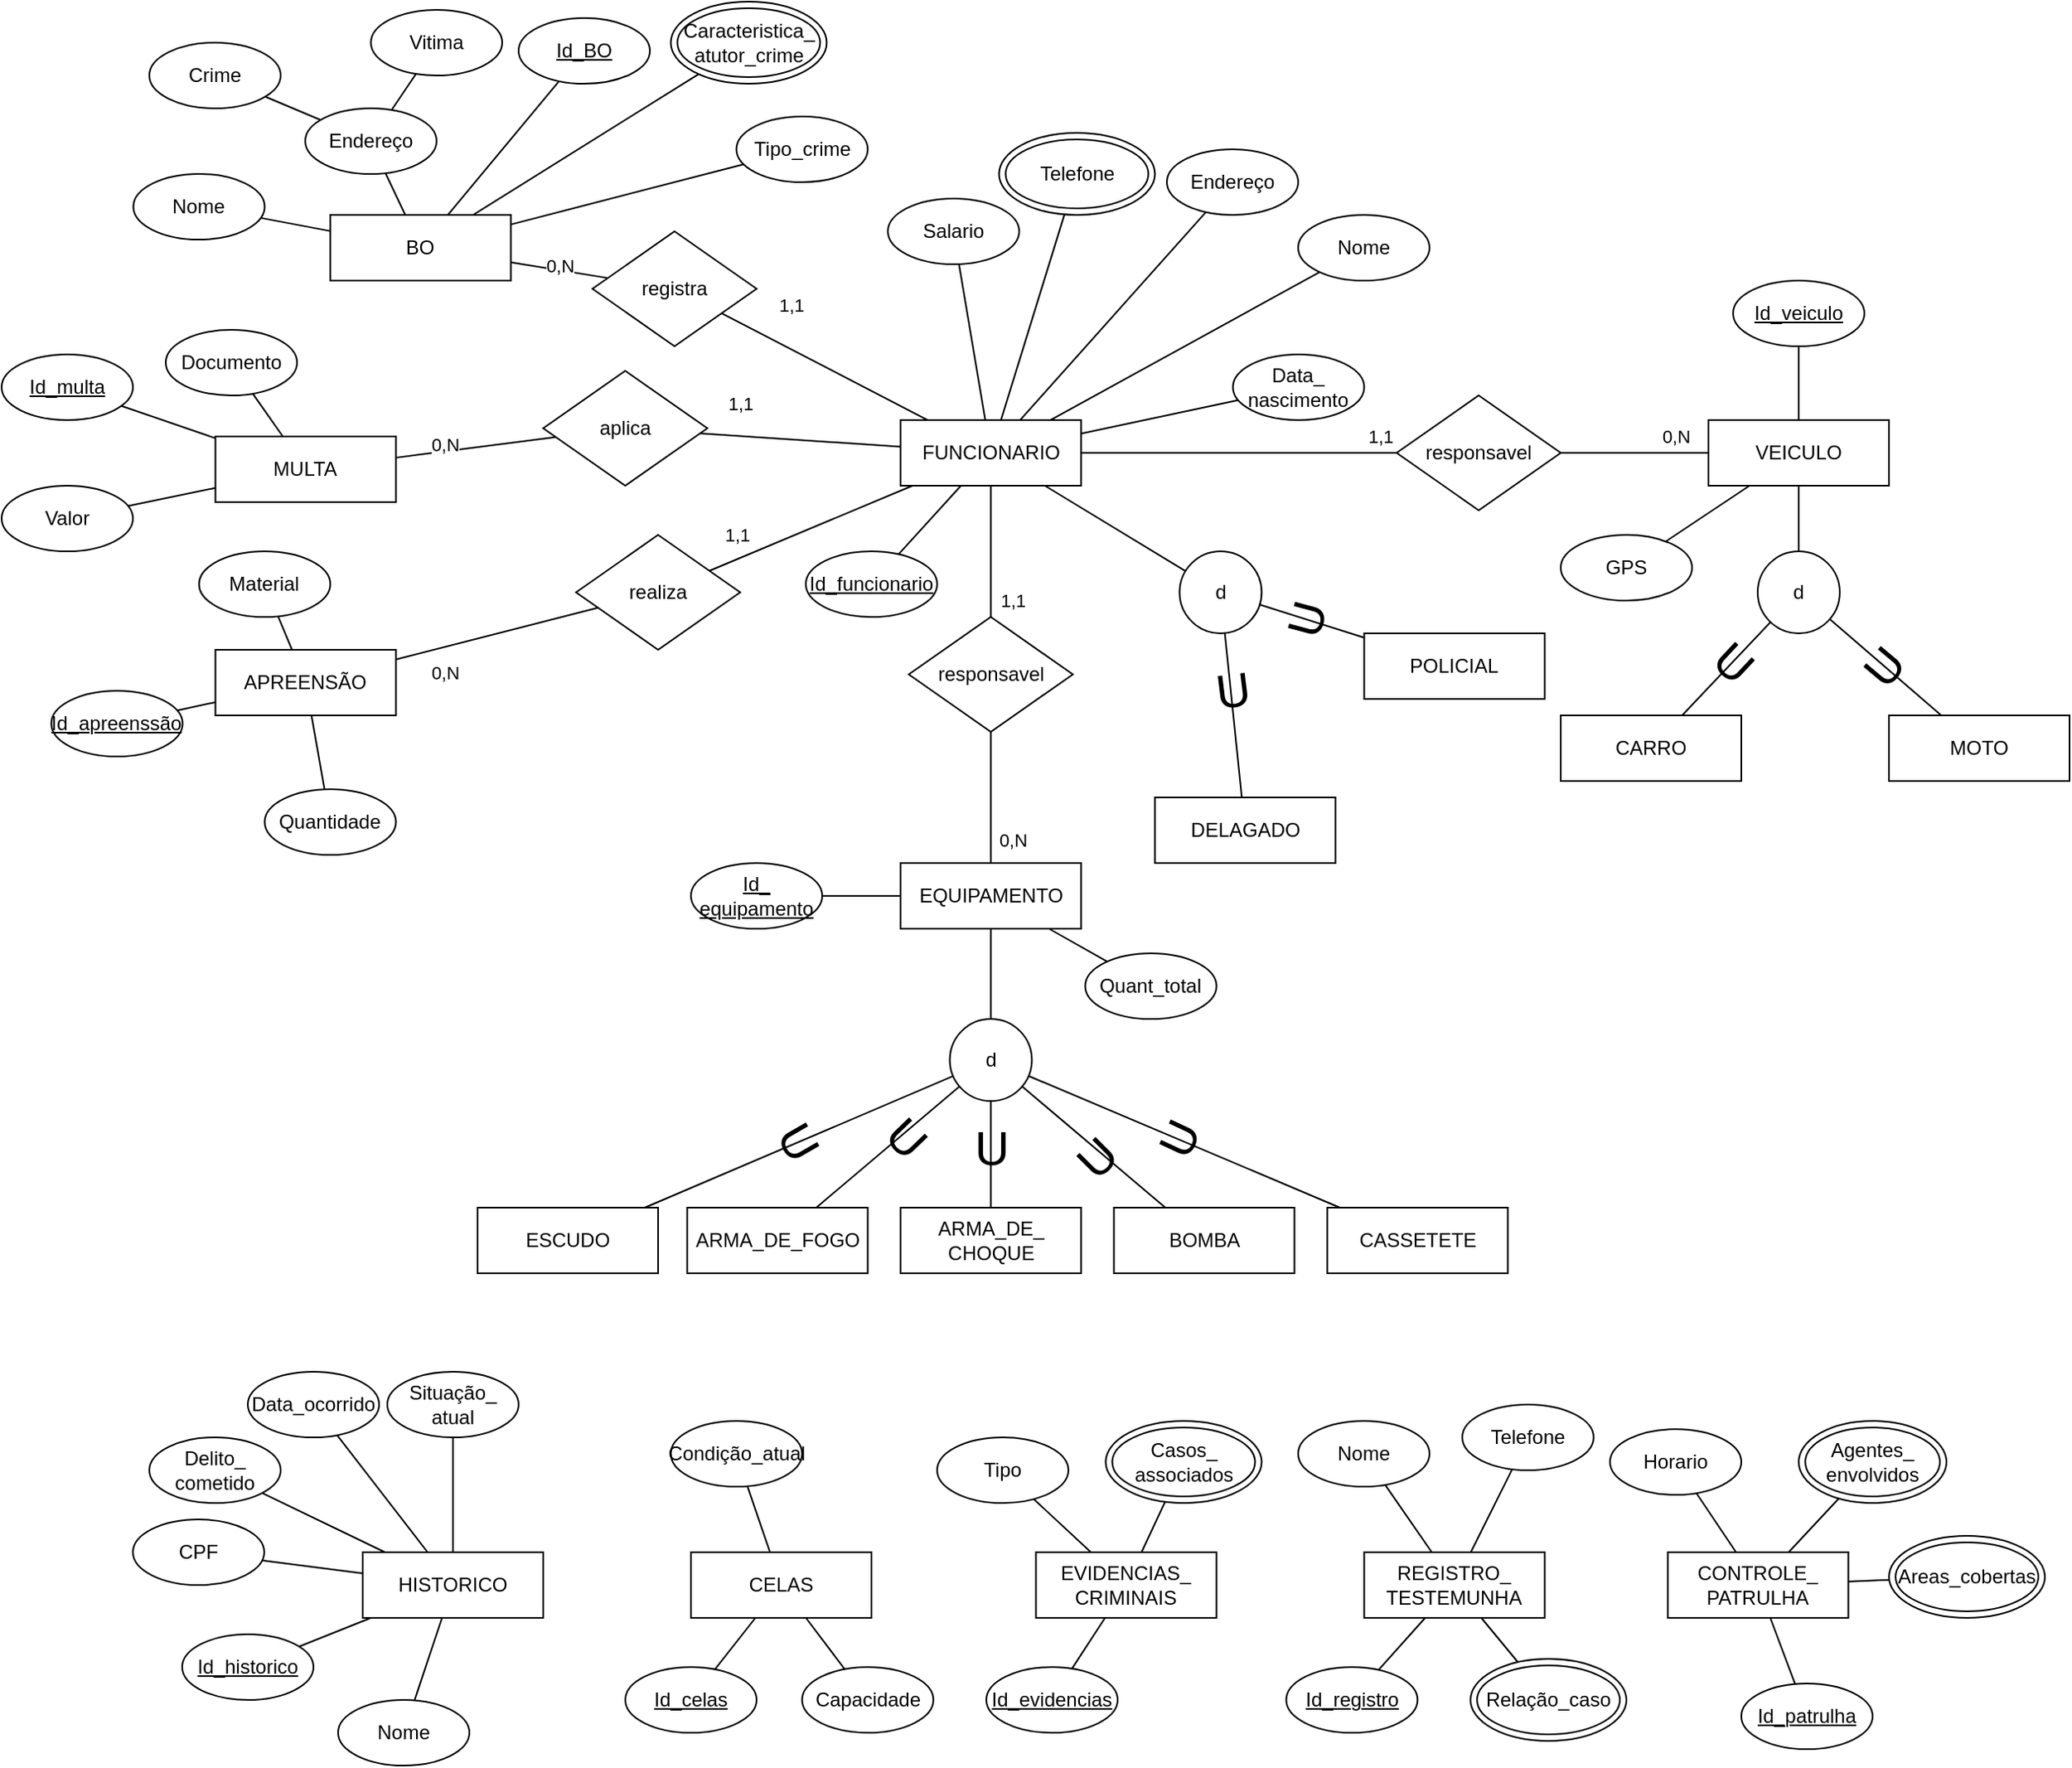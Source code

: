 <mxfile>
    <diagram id="GVfcc4X-1fCjgc7uryO1" name="Page-1">
        <mxGraphModel dx="1158" dy="706" grid="1" gridSize="10" guides="1" tooltips="1" connect="1" arrows="1" fold="1" page="1" pageScale="1" pageWidth="850" pageHeight="1100" math="0" shadow="0">
            <root>
                <mxCell id="0"/>
                <mxCell id="1" parent="0"/>
                <mxCell id="14" value="HISTORICO" style="rounded=0;whiteSpace=wrap;html=1;" vertex="1" parent="1">
                    <mxGeometry x="460" y="955" width="110" height="40" as="geometry"/>
                </mxCell>
                <mxCell id="22" value="CELAS" style="rounded=0;whiteSpace=wrap;html=1;" vertex="1" parent="1">
                    <mxGeometry x="660" y="955" width="110" height="40" as="geometry"/>
                </mxCell>
                <mxCell id="24" value="EVIDENCIAS_&lt;br&gt;CRIMINAIS" style="rounded=0;whiteSpace=wrap;html=1;" vertex="1" parent="1">
                    <mxGeometry x="870.23" y="955" width="110" height="40" as="geometry"/>
                </mxCell>
                <mxCell id="25" value="REGISTRO_&lt;br&gt;TESTEMUNHA" style="rounded=0;whiteSpace=wrap;html=1;" vertex="1" parent="1">
                    <mxGeometry x="1070.23" y="955" width="110" height="40" as="geometry"/>
                </mxCell>
                <mxCell id="26" value="CONTROLE_&lt;br&gt;PATRULHA" style="rounded=0;whiteSpace=wrap;html=1;" vertex="1" parent="1">
                    <mxGeometry x="1255.23" y="955" width="110" height="40" as="geometry"/>
                </mxCell>
                <mxCell id="10" value="FUNCIONARIO" style="rounded=0;whiteSpace=wrap;html=1;" vertex="1" parent="1">
                    <mxGeometry x="787.73" y="265" width="110" height="40" as="geometry"/>
                </mxCell>
                <mxCell id="11" value="VEICULO" style="rounded=0;whiteSpace=wrap;html=1;" vertex="1" parent="1">
                    <mxGeometry x="1280" y="265" width="110" height="40" as="geometry"/>
                </mxCell>
                <mxCell id="12" value="CARRO" style="rounded=0;whiteSpace=wrap;html=1;" vertex="1" parent="1">
                    <mxGeometry x="1190" y="445" width="110" height="40" as="geometry"/>
                </mxCell>
                <mxCell id="13" value="MOTO" style="rounded=0;whiteSpace=wrap;html=1;" vertex="1" parent="1">
                    <mxGeometry x="1390" y="445" width="110" height="40" as="geometry"/>
                </mxCell>
                <mxCell id="15" value="EQUIPAMENTO" style="rounded=0;whiteSpace=wrap;html=1;" vertex="1" parent="1">
                    <mxGeometry x="787.73" y="535" width="110" height="40" as="geometry"/>
                </mxCell>
                <mxCell id="16" value="ESCUDO" style="rounded=0;whiteSpace=wrap;html=1;" vertex="1" parent="1">
                    <mxGeometry x="530" y="745" width="110" height="40" as="geometry"/>
                </mxCell>
                <mxCell id="17" value="ARMA_DE_FOGO&lt;span style=&quot;color: rgba(0, 0, 0, 0); font-family: monospace; font-size: 0px; text-align: start;&quot;&gt;%3CmxGraphModel%3E%3Croot%3E%3CmxCell%20id%3D%220%22%2F%3E%3CmxCell%20id%3D%221%22%20parent%3D%220%22%2F%3E%3CmxCell%20id%3D%222%22%20value%3D%22ESCUDO%22%20style%3D%22rounded%3D0%3BwhiteSpace%3Dwrap%3Bhtml%3D1%3B%22%20vertex%3D%221%22%20parent%3D%221%22%3E%3CmxGeometry%20x%3D%22250%22%20y%3D%22420%22%20width%3D%22110%22%20height%3D%2240%22%20as%3D%22geometry%22%2F%3E%3C%2FmxCell%3E%3C%2Froot%3E%3C%2FmxGraphModel%3E&lt;/span&gt;" style="rounded=0;whiteSpace=wrap;html=1;" vertex="1" parent="1">
                    <mxGeometry x="657.73" y="745" width="110" height="40" as="geometry"/>
                </mxCell>
                <mxCell id="18" value="ARMA_DE_&lt;br&gt;CHOQUE" style="rounded=0;whiteSpace=wrap;html=1;" vertex="1" parent="1">
                    <mxGeometry x="787.73" y="745" width="110" height="40" as="geometry"/>
                </mxCell>
                <mxCell id="19" value="CASSETETE" style="rounded=0;whiteSpace=wrap;html=1;" vertex="1" parent="1">
                    <mxGeometry x="1047.73" y="745" width="110" height="40" as="geometry"/>
                </mxCell>
                <mxCell id="20" value="BOMBA" style="rounded=0;whiteSpace=wrap;html=1;" vertex="1" parent="1">
                    <mxGeometry x="917.73" y="745" width="110" height="40" as="geometry"/>
                </mxCell>
                <mxCell id="21" value="BO" style="rounded=0;whiteSpace=wrap;html=1;" vertex="1" parent="1">
                    <mxGeometry x="440.26" y="140" width="110" height="40" as="geometry"/>
                </mxCell>
                <mxCell id="27" value="APREENSÃO&lt;span style=&quot;color: rgba(0, 0, 0, 0); font-family: monospace; font-size: 0px; text-align: start;&quot;&gt;%3CmxGraphModel%3E%3Croot%3E%3CmxCell%20id%3D%220%22%2F%3E%3CmxCell%20id%3D%221%22%20parent%3D%220%22%2F%3E%3CmxCell%20id%3D%222%22%20value%3D%22CONTROLE_%26lt%3Bbr%26gt%3BPATRULHA%22%20style%3D%22rounded%3D0%3BwhiteSpace%3Dwrap%3Bhtml%3D1%3B%22%20vertex%3D%221%22%20parent%3D%221%22%3E%3CmxGeometry%20x%3D%22250%22%20y%3D%22960%22%20width%3D%22110%22%20height%3D%2240%22%20as%3D%22geometry%22%2F%3E%3C%2FmxCell%3E%3C%2Froot%3E%3C%2FmxGraphModel%3E&lt;/span&gt;" style="rounded=0;whiteSpace=wrap;html=1;" vertex="1" parent="1">
                    <mxGeometry x="370.26" y="405" width="110" height="40" as="geometry"/>
                </mxCell>
                <mxCell id="28" value="MULTA" style="rounded=0;whiteSpace=wrap;html=1;" vertex="1" parent="1">
                    <mxGeometry x="370.26" y="275" width="110" height="40" as="geometry"/>
                </mxCell>
                <mxCell id="29" value="d" style="ellipse;whiteSpace=wrap;html=1;aspect=fixed;" vertex="1" parent="1">
                    <mxGeometry x="817.73" y="630" width="50" height="50" as="geometry"/>
                </mxCell>
                <mxCell id="30" value="" style="endArrow=none;html=1;" edge="1" parent="1" source="15" target="29">
                    <mxGeometry width="50" height="50" relative="1" as="geometry">
                        <mxPoint x="787.73" y="664.5" as="sourcePoint"/>
                        <mxPoint x="697.73" y="664.5" as="targetPoint"/>
                    </mxGeometry>
                </mxCell>
                <mxCell id="37" value="" style="endArrow=none;html=1;" edge="1" parent="1" source="19" target="29">
                    <mxGeometry width="50" height="50" relative="1" as="geometry">
                        <mxPoint x="959.094" y="755" as="sourcePoint"/>
                        <mxPoint x="871.815" y="681.149" as="targetPoint"/>
                    </mxGeometry>
                </mxCell>
                <mxCell id="38" value="U" style="edgeLabel;html=1;align=center;verticalAlign=middle;resizable=0;points=[];fontSize=29;rotation=-65;labelBackgroundColor=none;" vertex="1" connectable="0" parent="37">
                    <mxGeometry x="0.101" y="3" relative="1" as="geometry">
                        <mxPoint x="8" as="offset"/>
                    </mxGeometry>
                </mxCell>
                <mxCell id="44" value="" style="endArrow=none;html=1;" edge="1" parent="1" source="20" target="29">
                    <mxGeometry width="50" height="50" relative="1" as="geometry">
                        <mxPoint x="1065.457" y="755" as="sourcePoint"/>
                        <mxPoint x="875.754" y="674.741" as="targetPoint"/>
                    </mxGeometry>
                </mxCell>
                <mxCell id="45" value="U" style="edgeLabel;html=1;align=center;verticalAlign=middle;resizable=0;points=[];fontSize=29;rotation=-45;labelBackgroundColor=none;" vertex="1" connectable="0" parent="44">
                    <mxGeometry x="0.101" y="3" relative="1" as="geometry">
                        <mxPoint x="8" y="8" as="offset"/>
                    </mxGeometry>
                </mxCell>
                <mxCell id="46" value="" style="endArrow=none;html=1;" edge="1" parent="1" source="18" target="29">
                    <mxGeometry width="50" height="50" relative="1" as="geometry">
                        <mxPoint x="1075.457" y="765" as="sourcePoint"/>
                        <mxPoint x="885.754" y="684.741" as="targetPoint"/>
                    </mxGeometry>
                </mxCell>
                <mxCell id="47" value="U" style="edgeLabel;html=1;align=center;verticalAlign=middle;resizable=0;points=[];fontSize=29;rotation=0;labelBackgroundColor=none;" vertex="1" connectable="0" parent="46">
                    <mxGeometry x="0.101" y="3" relative="1" as="geometry">
                        <mxPoint x="3" as="offset"/>
                    </mxGeometry>
                </mxCell>
                <mxCell id="48" value="" style="endArrow=none;html=1;" edge="1" parent="1" source="17" target="29">
                    <mxGeometry width="50" height="50" relative="1" as="geometry">
                        <mxPoint x="1085.457" y="775" as="sourcePoint"/>
                        <mxPoint x="895.754" y="694.741" as="targetPoint"/>
                    </mxGeometry>
                </mxCell>
                <mxCell id="49" value="U" style="edgeLabel;html=1;align=center;verticalAlign=middle;resizable=0;points=[];fontSize=29;rotation=46;labelBackgroundColor=none;" vertex="1" connectable="0" parent="48">
                    <mxGeometry x="0.101" y="3" relative="1" as="geometry">
                        <mxPoint x="8" as="offset"/>
                    </mxGeometry>
                </mxCell>
                <mxCell id="50" value="" style="endArrow=none;html=1;" edge="1" parent="1" source="29" target="16">
                    <mxGeometry width="50" height="50" relative="1" as="geometry">
                        <mxPoint x="1095.457" y="785" as="sourcePoint"/>
                        <mxPoint x="630.003" y="745" as="targetPoint"/>
                    </mxGeometry>
                </mxCell>
                <mxCell id="51" value="U" style="edgeLabel;html=1;align=center;verticalAlign=middle;resizable=0;points=[];fontSize=29;rotation=60;labelBackgroundColor=none;" vertex="1" connectable="0" parent="50">
                    <mxGeometry x="0.101" y="3" relative="1" as="geometry">
                        <mxPoint x="8" y="-7" as="offset"/>
                    </mxGeometry>
                </mxCell>
                <mxCell id="52" value="d" style="ellipse;whiteSpace=wrap;html=1;aspect=fixed;" vertex="1" parent="1">
                    <mxGeometry x="1310" y="345" width="50" height="50" as="geometry"/>
                </mxCell>
                <mxCell id="53" value="" style="endArrow=none;html=1;" edge="1" parent="1" source="13" target="52">
                    <mxGeometry width="50" height="50" relative="1" as="geometry">
                        <mxPoint x="1327.727" y="5" as="sourcePoint"/>
                        <mxPoint x="1138.024" y="-75.259" as="targetPoint"/>
                    </mxGeometry>
                </mxCell>
                <mxCell id="54" value="U" style="edgeLabel;html=1;align=center;verticalAlign=middle;resizable=0;points=[];fontSize=29;rotation=-50;labelBackgroundColor=none;" vertex="1" connectable="0" parent="53">
                    <mxGeometry x="0.101" y="3" relative="1" as="geometry">
                        <mxPoint x="4" y="1" as="offset"/>
                    </mxGeometry>
                </mxCell>
                <mxCell id="55" value="" style="endArrow=none;html=1;" edge="1" parent="1" source="12" target="52">
                    <mxGeometry width="50" height="50" relative="1" as="geometry">
                        <mxPoint x="1439.737" y="455" as="sourcePoint"/>
                        <mxPoint x="1364.601" y="395.518" as="targetPoint"/>
                    </mxGeometry>
                </mxCell>
                <mxCell id="56" value="U" style="edgeLabel;html=1;align=center;verticalAlign=middle;resizable=0;points=[];fontSize=29;rotation=43;labelBackgroundColor=none;" vertex="1" connectable="0" parent="55">
                    <mxGeometry x="0.101" y="3" relative="1" as="geometry">
                        <mxPoint x="4" y="1" as="offset"/>
                    </mxGeometry>
                </mxCell>
                <mxCell id="57" value="" style="endArrow=none;html=1;" edge="1" parent="1" source="11" target="52">
                    <mxGeometry width="50" height="50" relative="1" as="geometry">
                        <mxPoint x="1115" y="-145" as="sourcePoint"/>
                        <mxPoint x="1115" y="-90" as="targetPoint"/>
                    </mxGeometry>
                </mxCell>
                <mxCell id="58" value="responsavel" style="rhombus;whiteSpace=wrap;html=1;" vertex="1" parent="1">
                    <mxGeometry x="792.73" y="385" width="100" height="70" as="geometry"/>
                </mxCell>
                <mxCell id="59" value="" style="endArrow=none;html=1;" edge="1" parent="1" source="15" target="58">
                    <mxGeometry width="50" height="50" relative="1" as="geometry">
                        <mxPoint x="852.73" y="585" as="sourcePoint"/>
                        <mxPoint x="852.73" y="640" as="targetPoint"/>
                    </mxGeometry>
                </mxCell>
                <mxCell id="102" value="0,N" style="edgeLabel;html=1;align=center;verticalAlign=middle;resizable=0;points=[];fontSize=11;" vertex="1" connectable="0" parent="59">
                    <mxGeometry x="-0.648" y="1" relative="1" as="geometry">
                        <mxPoint x="14" as="offset"/>
                    </mxGeometry>
                </mxCell>
                <mxCell id="60" value="" style="endArrow=none;html=1;" edge="1" parent="1" source="10" target="58">
                    <mxGeometry width="50" height="50" relative="1" as="geometry">
                        <mxPoint x="862.73" y="595" as="sourcePoint"/>
                        <mxPoint x="862.73" y="650" as="targetPoint"/>
                    </mxGeometry>
                </mxCell>
                <mxCell id="101" value="1,1" style="edgeLabel;html=1;align=center;verticalAlign=middle;resizable=0;points=[];fontSize=11;" vertex="1" connectable="0" parent="60">
                    <mxGeometry x="-0.679" y="-2" relative="1" as="geometry">
                        <mxPoint x="15" y="57" as="offset"/>
                    </mxGeometry>
                </mxCell>
                <mxCell id="61" value="responsavel" style="rhombus;whiteSpace=wrap;html=1;" vertex="1" parent="1">
                    <mxGeometry x="1090" y="250" width="100" height="70" as="geometry"/>
                </mxCell>
                <mxCell id="62" value="" style="endArrow=none;html=1;" edge="1" parent="1" source="61" target="10">
                    <mxGeometry width="50" height="50" relative="1" as="geometry">
                        <mxPoint x="852.73" y="315" as="sourcePoint"/>
                        <mxPoint x="852.73" y="395" as="targetPoint"/>
                    </mxGeometry>
                </mxCell>
                <mxCell id="100" value="1,1" style="edgeLabel;html=1;align=center;verticalAlign=middle;resizable=0;points=[];fontSize=11;" vertex="1" connectable="0" parent="62">
                    <mxGeometry x="0.527" y="-1" relative="1" as="geometry">
                        <mxPoint x="137" y="-9" as="offset"/>
                    </mxGeometry>
                </mxCell>
                <mxCell id="63" value="" style="endArrow=none;html=1;" edge="1" parent="1" source="11" target="61">
                    <mxGeometry width="50" height="50" relative="1" as="geometry">
                        <mxPoint x="955" y="325" as="sourcePoint"/>
                        <mxPoint x="955" y="405" as="targetPoint"/>
                    </mxGeometry>
                </mxCell>
                <mxCell id="99" value="0,N" style="edgeLabel;html=1;align=center;verticalAlign=middle;resizable=0;points=[];fontSize=11;" vertex="1" connectable="0" parent="63">
                    <mxGeometry x="-0.551" y="2" relative="1" as="geometry">
                        <mxPoint y="-12" as="offset"/>
                    </mxGeometry>
                </mxCell>
                <mxCell id="65" value="d" style="ellipse;whiteSpace=wrap;html=1;aspect=fixed;" vertex="1" parent="1">
                    <mxGeometry x="957.73" y="345" width="50" height="50" as="geometry"/>
                </mxCell>
                <mxCell id="66" value="DELAGADO" style="rounded=0;whiteSpace=wrap;html=1;" vertex="1" parent="1">
                    <mxGeometry x="942.73" y="495" width="110" height="40" as="geometry"/>
                </mxCell>
                <mxCell id="67" value="POLICIAL" style="rounded=0;whiteSpace=wrap;html=1;" vertex="1" parent="1">
                    <mxGeometry x="1070.23" y="395" width="110" height="40" as="geometry"/>
                </mxCell>
                <mxCell id="68" value="" style="endArrow=none;html=1;" edge="1" parent="1" source="66" target="65">
                    <mxGeometry width="50" height="50" relative="1" as="geometry">
                        <mxPoint x="1301.689" y="475" as="sourcePoint"/>
                        <mxPoint x="1355.56" y="418.171" as="targetPoint"/>
                    </mxGeometry>
                </mxCell>
                <mxCell id="69" value="U" style="edgeLabel;html=1;align=center;verticalAlign=middle;resizable=0;points=[];fontSize=29;rotation=-7;labelBackgroundColor=none;" vertex="1" connectable="0" parent="68">
                    <mxGeometry x="0.101" y="3" relative="1" as="geometry">
                        <mxPoint x="3" y="-10" as="offset"/>
                    </mxGeometry>
                </mxCell>
                <mxCell id="70" value="" style="endArrow=none;html=1;" edge="1" parent="1" source="65" target="67">
                    <mxGeometry width="50" height="50" relative="1" as="geometry">
                        <mxPoint x="1311.689" y="485" as="sourcePoint"/>
                        <mxPoint x="1365.56" y="428.171" as="targetPoint"/>
                    </mxGeometry>
                </mxCell>
                <mxCell id="71" value="U" style="edgeLabel;html=1;align=center;verticalAlign=middle;resizable=0;points=[];fontSize=29;rotation=-75;labelBackgroundColor=none;" vertex="1" connectable="0" parent="70">
                    <mxGeometry x="0.101" y="3" relative="1" as="geometry">
                        <mxPoint x="-8" y="1" as="offset"/>
                    </mxGeometry>
                </mxCell>
                <mxCell id="73" value="" style="endArrow=none;html=1;" edge="1" parent="1" source="65" target="10">
                    <mxGeometry width="50" height="50" relative="1" as="geometry">
                        <mxPoint x="852.73" y="315" as="sourcePoint"/>
                        <mxPoint x="847.73" y="275" as="targetPoint"/>
                    </mxGeometry>
                </mxCell>
                <mxCell id="74" value="registra" style="rhombus;whiteSpace=wrap;html=1;" vertex="1" parent="1">
                    <mxGeometry x="600" y="150" width="100" height="70" as="geometry"/>
                </mxCell>
                <mxCell id="75" value="" style="endArrow=none;html=1;" edge="1" parent="1" source="10" target="74">
                    <mxGeometry width="50" height="50" relative="1" as="geometry">
                        <mxPoint x="852.73" y="235" as="sourcePoint"/>
                        <mxPoint x="852.73" y="275" as="targetPoint"/>
                    </mxGeometry>
                </mxCell>
                <mxCell id="92" value="1,1" style="edgeLabel;html=1;align=center;verticalAlign=middle;resizable=0;points=[];fontSize=11;" vertex="1" connectable="0" parent="75">
                    <mxGeometry x="-0.55" y="1" relative="1" as="geometry">
                        <mxPoint x="-55" y="-56" as="offset"/>
                    </mxGeometry>
                </mxCell>
                <mxCell id="76" value="" style="endArrow=none;html=1;" edge="1" parent="1" source="21" target="74">
                    <mxGeometry width="50" height="50" relative="1" as="geometry">
                        <mxPoint x="560.0" y="-65" as="sourcePoint"/>
                        <mxPoint x="560.0" y="-135" as="targetPoint"/>
                    </mxGeometry>
                </mxCell>
                <mxCell id="91" value="&lt;font style=&quot;font-size: 11px;&quot;&gt;0,N&lt;/font&gt;" style="edgeLabel;html=1;align=center;verticalAlign=middle;resizable=0;points=[];fontSize=12;" vertex="1" connectable="0" parent="76">
                    <mxGeometry x="-0.622" relative="1" as="geometry">
                        <mxPoint x="18" as="offset"/>
                    </mxGeometry>
                </mxCell>
                <mxCell id="77" value="aplica" style="rhombus;whiteSpace=wrap;html=1;" vertex="1" parent="1">
                    <mxGeometry x="570" y="235" width="100" height="70" as="geometry"/>
                </mxCell>
                <mxCell id="78" value="realiza" style="rhombus;whiteSpace=wrap;html=1;" vertex="1" parent="1">
                    <mxGeometry x="590" y="335" width="100" height="70" as="geometry"/>
                </mxCell>
                <mxCell id="79" value="" style="endArrow=none;html=1;" edge="1" parent="1" source="10" target="77">
                    <mxGeometry width="50" height="50" relative="1" as="geometry">
                        <mxPoint x="835.313" y="275" as="sourcePoint"/>
                        <mxPoint x="788.936" y="221.745" as="targetPoint"/>
                    </mxGeometry>
                </mxCell>
                <mxCell id="94" value="1,1" style="edgeLabel;html=1;align=center;verticalAlign=middle;resizable=0;points=[];fontSize=11;" vertex="1" connectable="0" parent="79">
                    <mxGeometry x="-0.748" y="3" relative="1" as="geometry">
                        <mxPoint x="-82" y="-28" as="offset"/>
                    </mxGeometry>
                </mxCell>
                <mxCell id="80" value="" style="endArrow=none;html=1;" edge="1" parent="1" source="10" target="78">
                    <mxGeometry width="50" height="50" relative="1" as="geometry">
                        <mxPoint x="797.73" y="278.457" as="sourcePoint"/>
                        <mxPoint x="654.973" y="235.519" as="targetPoint"/>
                    </mxGeometry>
                </mxCell>
                <mxCell id="98" value="1,1" style="edgeLabel;html=1;align=center;verticalAlign=middle;resizable=0;points=[];fontSize=11;" vertex="1" connectable="0" parent="80">
                    <mxGeometry x="-0.732" y="-2" relative="1" as="geometry">
                        <mxPoint x="-90" y="25" as="offset"/>
                    </mxGeometry>
                </mxCell>
                <mxCell id="81" value="" style="endArrow=none;html=1;" edge="1" parent="1" source="77" target="28">
                    <mxGeometry width="50" height="50" relative="1" as="geometry">
                        <mxPoint x="757.73" y="284.064" as="sourcePoint"/>
                        <mxPoint x="610.472" y="308.331" as="targetPoint"/>
                    </mxGeometry>
                </mxCell>
                <mxCell id="93" value="0,N" style="edgeLabel;html=1;align=center;verticalAlign=middle;resizable=0;points=[];fontSize=11;" vertex="1" connectable="0" parent="81">
                    <mxGeometry x="0.647" y="-1" relative="1" as="geometry">
                        <mxPoint x="12" y="-5" as="offset"/>
                    </mxGeometry>
                </mxCell>
                <mxCell id="82" value="" style="endArrow=none;html=1;" edge="1" parent="1" source="78" target="27">
                    <mxGeometry width="50" height="50" relative="1" as="geometry">
                        <mxPoint x="797.73" y="304.064" as="sourcePoint"/>
                        <mxPoint x="650.472" y="328.331" as="targetPoint"/>
                    </mxGeometry>
                </mxCell>
                <mxCell id="96" value="0,N" style="edgeLabel;html=1;align=center;verticalAlign=middle;resizable=0;points=[];fontSize=11;" vertex="1" connectable="0" parent="82">
                    <mxGeometry x="0.672" y="1" relative="1" as="geometry">
                        <mxPoint x="9" y="12" as="offset"/>
                    </mxGeometry>
                </mxCell>
                <mxCell id="83" value="Quantidade" style="ellipse;whiteSpace=wrap;html=1;rotation=0;" vertex="1" parent="1">
                    <mxGeometry x="400.26" y="490" width="80" height="40" as="geometry"/>
                </mxCell>
                <mxCell id="84" value="Material" style="ellipse;whiteSpace=wrap;html=1;rotation=0;" vertex="1" parent="1">
                    <mxGeometry x="360.26" y="345" width="80" height="40" as="geometry"/>
                </mxCell>
                <mxCell id="87" value="" style="endArrow=none;html=1;" edge="1" parent="1" source="27" target="83">
                    <mxGeometry width="50" height="50" relative="1" as="geometry">
                        <mxPoint x="611.093" y="420.417" as="sourcePoint"/>
                        <mxPoint x="578.544" y="404.142" as="targetPoint"/>
                    </mxGeometry>
                </mxCell>
                <mxCell id="89" value="" style="endArrow=none;html=1;" edge="1" parent="1" source="27" target="84">
                    <mxGeometry width="50" height="50" relative="1" as="geometry">
                        <mxPoint x="611.093" y="420.417" as="sourcePoint"/>
                        <mxPoint x="578.544" y="404.142" as="targetPoint"/>
                    </mxGeometry>
                </mxCell>
                <mxCell id="103" value="&lt;u&gt;Id_funcionario&lt;/u&gt;" style="ellipse;whiteSpace=wrap;html=1;rotation=0;" vertex="1" parent="1">
                    <mxGeometry x="730" y="345" width="80" height="40" as="geometry"/>
                </mxCell>
                <mxCell id="104" value="Nome" style="ellipse;whiteSpace=wrap;html=1;rotation=0;" vertex="1" parent="1">
                    <mxGeometry x="1030" y="140" width="80" height="40" as="geometry"/>
                </mxCell>
                <mxCell id="105" value="Endereço" style="ellipse;whiteSpace=wrap;html=1;rotation=0;" vertex="1" parent="1">
                    <mxGeometry x="950" y="100" width="80" height="40" as="geometry"/>
                </mxCell>
                <mxCell id="107" value="Telefone" style="ellipse;shape=doubleEllipse;whiteSpace=wrap;html=1;" vertex="1" parent="1">
                    <mxGeometry x="847.73" y="90" width="95" height="50" as="geometry"/>
                </mxCell>
                <mxCell id="108" value="Data_&lt;br&gt;nascimento" style="ellipse;whiteSpace=wrap;html=1;rotation=0;" vertex="1" parent="1">
                    <mxGeometry x="990.23" y="225" width="80" height="40" as="geometry"/>
                </mxCell>
                <mxCell id="109" value="Salario" style="ellipse;whiteSpace=wrap;html=1;rotation=0;" vertex="1" parent="1">
                    <mxGeometry x="780" y="130" width="80" height="40" as="geometry"/>
                </mxCell>
                <mxCell id="112" value="" style="endArrow=none;html=1;" edge="1" parent="1" source="10" target="109">
                    <mxGeometry width="50" height="50" relative="1" as="geometry">
                        <mxPoint x="880" y="214.49" as="sourcePoint"/>
                        <mxPoint x="790" y="214.49" as="targetPoint"/>
                    </mxGeometry>
                </mxCell>
                <mxCell id="113" value="" style="endArrow=none;html=1;" edge="1" parent="1" source="10" target="107">
                    <mxGeometry width="50" height="50" relative="1" as="geometry">
                        <mxPoint x="843.765" y="275" as="sourcePoint"/>
                        <mxPoint x="798.723" y="174.519" as="targetPoint"/>
                    </mxGeometry>
                </mxCell>
                <mxCell id="114" value="" style="endArrow=none;html=1;" edge="1" parent="1" source="10" target="103">
                    <mxGeometry width="50" height="50" relative="1" as="geometry">
                        <mxPoint x="853.765" y="285" as="sourcePoint"/>
                        <mxPoint x="808.723" y="184.519" as="targetPoint"/>
                    </mxGeometry>
                </mxCell>
                <mxCell id="115" value="" style="endArrow=none;html=1;" edge="1" parent="1" source="10" target="104">
                    <mxGeometry width="50" height="50" relative="1" as="geometry">
                        <mxPoint x="863.765" y="295" as="sourcePoint"/>
                        <mxPoint x="818.723" y="194.519" as="targetPoint"/>
                    </mxGeometry>
                </mxCell>
                <mxCell id="117" value="" style="endArrow=none;html=1;" edge="1" parent="1" source="105" target="10">
                    <mxGeometry width="50" height="50" relative="1" as="geometry">
                        <mxPoint x="883.765" y="315" as="sourcePoint"/>
                        <mxPoint x="838.723" y="214.519" as="targetPoint"/>
                    </mxGeometry>
                </mxCell>
                <mxCell id="118" value="" style="endArrow=none;html=1;" edge="1" parent="1" source="10" target="108">
                    <mxGeometry width="50" height="50" relative="1" as="geometry">
                        <mxPoint x="857.561" y="275" as="sourcePoint"/>
                        <mxPoint x="886.594" y="154.806" as="targetPoint"/>
                    </mxGeometry>
                </mxCell>
                <mxCell id="119" value="&lt;u&gt;Id_veiculo&lt;/u&gt;" style="ellipse;whiteSpace=wrap;html=1;rotation=0;" vertex="1" parent="1">
                    <mxGeometry x="1295" y="180" width="80" height="40" as="geometry"/>
                </mxCell>
                <mxCell id="120" value="GPS" style="ellipse;whiteSpace=wrap;html=1;rotation=0;" vertex="1" parent="1">
                    <mxGeometry x="1190" y="335" width="80" height="40" as="geometry"/>
                </mxCell>
                <mxCell id="121" value="" style="endArrow=none;html=1;" edge="1" parent="1" source="11" target="120">
                    <mxGeometry width="50" height="50" relative="1" as="geometry">
                        <mxPoint x="1345" y="315" as="sourcePoint"/>
                        <mxPoint x="1345" y="355" as="targetPoint"/>
                    </mxGeometry>
                </mxCell>
                <mxCell id="122" value="" style="endArrow=none;html=1;" edge="1" parent="1" source="119" target="11">
                    <mxGeometry width="50" height="50" relative="1" as="geometry">
                        <mxPoint x="1355" y="325" as="sourcePoint"/>
                        <mxPoint x="1355" y="365" as="targetPoint"/>
                    </mxGeometry>
                </mxCell>
                <mxCell id="123" value="&lt;u&gt;Id_historico&lt;/u&gt;" style="ellipse;whiteSpace=wrap;html=1;rotation=0;" vertex="1" parent="1">
                    <mxGeometry x="350" y="1005" width="80" height="40" as="geometry"/>
                </mxCell>
                <mxCell id="124" value="Nome" style="ellipse;whiteSpace=wrap;html=1;rotation=0;" vertex="1" parent="1">
                    <mxGeometry x="445" y="1045" width="80" height="40" as="geometry"/>
                </mxCell>
                <mxCell id="125" value="CPF" style="ellipse;whiteSpace=wrap;html=1;rotation=0;" vertex="1" parent="1">
                    <mxGeometry x="320" y="935" width="80" height="40" as="geometry"/>
                </mxCell>
                <mxCell id="126" value="Delito_&lt;br&gt;cometido" style="ellipse;whiteSpace=wrap;html=1;rotation=0;" vertex="1" parent="1">
                    <mxGeometry x="330" y="885" width="80" height="40" as="geometry"/>
                </mxCell>
                <mxCell id="127" value="Data_ocorrido" style="ellipse;whiteSpace=wrap;html=1;rotation=0;" vertex="1" parent="1">
                    <mxGeometry x="390" y="845" width="80" height="40" as="geometry"/>
                </mxCell>
                <mxCell id="128" value="Situação_&lt;br&gt;atual" style="ellipse;whiteSpace=wrap;html=1;rotation=0;" vertex="1" parent="1">
                    <mxGeometry x="475" y="845" width="80" height="40" as="geometry"/>
                </mxCell>
                <mxCell id="129" value="" style="endArrow=none;html=1;" edge="1" parent="1" source="14" target="123">
                    <mxGeometry width="50" height="50" relative="1" as="geometry">
                        <mxPoint x="460" y="1025" as="sourcePoint"/>
                        <mxPoint x="390" y="1025" as="targetPoint"/>
                    </mxGeometry>
                </mxCell>
                <mxCell id="130" value="" style="endArrow=none;html=1;" edge="1" parent="1" source="14" target="124">
                    <mxGeometry width="50" height="50" relative="1" as="geometry">
                        <mxPoint x="475.0" y="1005" as="sourcePoint"/>
                        <mxPoint x="431.235" y="1022.506" as="targetPoint"/>
                    </mxGeometry>
                </mxCell>
                <mxCell id="131" value="" style="endArrow=none;html=1;" edge="1" parent="1" source="14" target="125">
                    <mxGeometry width="50" height="50" relative="1" as="geometry">
                        <mxPoint x="485.0" y="1015" as="sourcePoint"/>
                        <mxPoint x="441.235" y="1032.506" as="targetPoint"/>
                    </mxGeometry>
                </mxCell>
                <mxCell id="132" value="" style="endArrow=none;html=1;" edge="1" parent="1" source="14" target="126">
                    <mxGeometry width="50" height="50" relative="1" as="geometry">
                        <mxPoint x="495.0" y="1025" as="sourcePoint"/>
                        <mxPoint x="451.235" y="1042.506" as="targetPoint"/>
                    </mxGeometry>
                </mxCell>
                <mxCell id="133" value="" style="endArrow=none;html=1;" edge="1" parent="1" source="14" target="127">
                    <mxGeometry width="50" height="50" relative="1" as="geometry">
                        <mxPoint x="505.0" y="1035" as="sourcePoint"/>
                        <mxPoint x="461.235" y="1052.506" as="targetPoint"/>
                    </mxGeometry>
                </mxCell>
                <mxCell id="134" value="" style="endArrow=none;html=1;" edge="1" parent="1" source="14" target="128">
                    <mxGeometry width="50" height="50" relative="1" as="geometry">
                        <mxPoint x="515.0" y="1045" as="sourcePoint"/>
                        <mxPoint x="471.235" y="1062.506" as="targetPoint"/>
                    </mxGeometry>
                </mxCell>
                <mxCell id="135" value="&lt;u&gt;Id_&lt;br&gt;equipamento&lt;/u&gt;" style="ellipse;whiteSpace=wrap;html=1;rotation=0;" vertex="1" parent="1">
                    <mxGeometry x="660" y="535" width="80" height="40" as="geometry"/>
                </mxCell>
                <mxCell id="140" value="" style="endArrow=none;html=1;" edge="1" parent="1" source="15" target="152">
                    <mxGeometry width="50" height="50" relative="1" as="geometry">
                        <mxPoint x="852.73" y="585" as="sourcePoint"/>
                        <mxPoint x="930.0" y="555" as="targetPoint"/>
                    </mxGeometry>
                </mxCell>
                <mxCell id="141" value="" style="endArrow=none;html=1;" edge="1" parent="1" source="15" target="135">
                    <mxGeometry width="50" height="50" relative="1" as="geometry">
                        <mxPoint x="862.73" y="595" as="sourcePoint"/>
                        <mxPoint x="862.73" y="650" as="targetPoint"/>
                    </mxGeometry>
                </mxCell>
                <mxCell id="152" value="Quant_total" style="ellipse;whiteSpace=wrap;html=1;rotation=0;" vertex="1" parent="1">
                    <mxGeometry x="900.23" y="590" width="80" height="40" as="geometry"/>
                </mxCell>
                <mxCell id="153" value="&lt;u&gt;Id_BO&lt;/u&gt;" style="ellipse;whiteSpace=wrap;html=1;rotation=0;" vertex="1" parent="1">
                    <mxGeometry x="555" y="20" width="80" height="40" as="geometry"/>
                </mxCell>
                <mxCell id="154" value="Nome" style="ellipse;whiteSpace=wrap;html=1;rotation=0;" vertex="1" parent="1">
                    <mxGeometry x="320.26" y="115" width="80" height="40" as="geometry"/>
                </mxCell>
                <mxCell id="156" value="Endereço" style="ellipse;whiteSpace=wrap;html=1;rotation=0;" vertex="1" parent="1">
                    <mxGeometry x="425" y="75" width="80" height="40" as="geometry"/>
                </mxCell>
                <mxCell id="157" value="Crime" style="ellipse;whiteSpace=wrap;html=1;rotation=0;" vertex="1" parent="1">
                    <mxGeometry x="330" y="35" width="80" height="40" as="geometry"/>
                </mxCell>
                <mxCell id="158" value="Vitima" style="ellipse;whiteSpace=wrap;html=1;rotation=0;" vertex="1" parent="1">
                    <mxGeometry x="465" y="15" width="80" height="40" as="geometry"/>
                </mxCell>
                <mxCell id="162" value="Caracteristica_&lt;br&gt;atutor_crime" style="ellipse;shape=doubleEllipse;whiteSpace=wrap;html=1;" vertex="1" parent="1">
                    <mxGeometry x="647.73" y="10" width="95" height="50" as="geometry"/>
                </mxCell>
                <mxCell id="163" value="Tipo_crime" style="ellipse;whiteSpace=wrap;html=1;rotation=0;" vertex="1" parent="1">
                    <mxGeometry x="687.73" y="80" width="80" height="40" as="geometry"/>
                </mxCell>
                <mxCell id="164" value="" style="endArrow=none;html=1;fontSize=11;fontColor=#000000;" edge="1" parent="1" source="154" target="21">
                    <mxGeometry width="50" height="50" relative="1" as="geometry">
                        <mxPoint x="270" y="135" as="sourcePoint"/>
                        <mxPoint x="320" y="85" as="targetPoint"/>
                    </mxGeometry>
                </mxCell>
                <mxCell id="165" value="" style="endArrow=none;html=1;fontSize=11;fontColor=#000000;" edge="1" parent="1" source="156" target="21">
                    <mxGeometry width="50" height="50" relative="1" as="geometry">
                        <mxPoint x="527.354" y="22.153" as="sourcePoint"/>
                        <mxPoint x="560.0" y="29" as="targetPoint"/>
                    </mxGeometry>
                </mxCell>
                <mxCell id="166" value="" style="endArrow=none;html=1;fontSize=11;fontColor=#000000;" edge="1" parent="1" source="157" target="156">
                    <mxGeometry width="50" height="50" relative="1" as="geometry">
                        <mxPoint x="537.354" y="32.153" as="sourcePoint"/>
                        <mxPoint x="570.0" y="39" as="targetPoint"/>
                    </mxGeometry>
                </mxCell>
                <mxCell id="167" value="" style="endArrow=none;html=1;fontSize=11;fontColor=#000000;" edge="1" parent="1" source="158" target="156">
                    <mxGeometry width="50" height="50" relative="1" as="geometry">
                        <mxPoint x="547.354" y="42.153" as="sourcePoint"/>
                        <mxPoint x="580.0" y="49" as="targetPoint"/>
                    </mxGeometry>
                </mxCell>
                <mxCell id="168" value="" style="endArrow=none;html=1;fontSize=11;fontColor=#000000;" edge="1" parent="1" source="21" target="162">
                    <mxGeometry width="50" height="50" relative="1" as="geometry">
                        <mxPoint x="557.354" y="52.153" as="sourcePoint"/>
                        <mxPoint x="590.0" y="59" as="targetPoint"/>
                    </mxGeometry>
                </mxCell>
                <mxCell id="169" value="" style="endArrow=none;html=1;fontSize=11;fontColor=#000000;" edge="1" parent="1" source="153" target="21">
                    <mxGeometry width="50" height="50" relative="1" as="geometry">
                        <mxPoint x="567.354" y="62.153" as="sourcePoint"/>
                        <mxPoint x="600.0" y="69" as="targetPoint"/>
                    </mxGeometry>
                </mxCell>
                <mxCell id="170" value="" style="endArrow=none;html=1;fontSize=11;fontColor=#000000;" edge="1" parent="1" source="163" target="21">
                    <mxGeometry width="50" height="50" relative="1" as="geometry">
                        <mxPoint x="577.354" y="72.153" as="sourcePoint"/>
                        <mxPoint x="610.0" y="79" as="targetPoint"/>
                    </mxGeometry>
                </mxCell>
                <mxCell id="171" value="&lt;u&gt;Id_celas&lt;/u&gt;" style="ellipse;whiteSpace=wrap;html=1;rotation=0;" vertex="1" parent="1">
                    <mxGeometry x="620" y="1025" width="80" height="40" as="geometry"/>
                </mxCell>
                <mxCell id="172" value="Capacidade" style="ellipse;whiteSpace=wrap;html=1;rotation=0;" vertex="1" parent="1">
                    <mxGeometry x="727.73" y="1025" width="80" height="40" as="geometry"/>
                </mxCell>
                <mxCell id="174" value="Condição_atual" style="ellipse;whiteSpace=wrap;html=1;rotation=0;" vertex="1" parent="1">
                    <mxGeometry x="647.73" y="875" width="80" height="40" as="geometry"/>
                </mxCell>
                <mxCell id="176" value="" style="endArrow=none;html=1;" edge="1" parent="1" source="22" target="171">
                    <mxGeometry width="50" height="50" relative="1" as="geometry">
                        <mxPoint x="518.318" y="1005" as="sourcePoint"/>
                        <mxPoint x="501.523" y="1055.268" as="targetPoint"/>
                    </mxGeometry>
                </mxCell>
                <mxCell id="177" value="" style="endArrow=none;html=1;" edge="1" parent="1" source="22" target="172">
                    <mxGeometry width="50" height="50" relative="1" as="geometry">
                        <mxPoint x="528.318" y="1015" as="sourcePoint"/>
                        <mxPoint x="511.523" y="1065.268" as="targetPoint"/>
                    </mxGeometry>
                </mxCell>
                <mxCell id="178" value="" style="endArrow=none;html=1;" edge="1" parent="1" source="22" target="174">
                    <mxGeometry width="50" height="50" relative="1" as="geometry">
                        <mxPoint x="538.318" y="1025" as="sourcePoint"/>
                        <mxPoint x="521.523" y="1075.268" as="targetPoint"/>
                    </mxGeometry>
                </mxCell>
                <mxCell id="179" value="&lt;u&gt;Id_evidencias&lt;/u&gt;" style="ellipse;whiteSpace=wrap;html=1;rotation=0;" vertex="1" parent="1">
                    <mxGeometry x="840" y="1025" width="80" height="40" as="geometry"/>
                </mxCell>
                <mxCell id="180" value="Tipo" style="ellipse;whiteSpace=wrap;html=1;rotation=0;" vertex="1" parent="1">
                    <mxGeometry x="810" y="885" width="80" height="40" as="geometry"/>
                </mxCell>
                <mxCell id="181" value="Casos_&lt;br&gt;associados" style="ellipse;shape=doubleEllipse;whiteSpace=wrap;html=1;" vertex="1" parent="1">
                    <mxGeometry x="912.73" y="875" width="95" height="50" as="geometry"/>
                </mxCell>
                <mxCell id="183" value="" style="endArrow=none;html=1;fontSize=11;fontColor=#000000;" edge="1" parent="1" source="24" target="181">
                    <mxGeometry width="50" height="50" relative="1" as="geometry">
                        <mxPoint x="960" y="1055" as="sourcePoint"/>
                        <mxPoint x="1010" y="1005" as="targetPoint"/>
                    </mxGeometry>
                </mxCell>
                <mxCell id="184" value="" style="endArrow=none;html=1;fontSize=11;fontColor=#000000;" edge="1" parent="1" source="24" target="180">
                    <mxGeometry width="50" height="50" relative="1" as="geometry">
                        <mxPoint x="947.841" y="965" as="sourcePoint"/>
                        <mxPoint x="967.558" y="933.731" as="targetPoint"/>
                    </mxGeometry>
                </mxCell>
                <mxCell id="185" value="" style="endArrow=none;html=1;fontSize=11;fontColor=#000000;" edge="1" parent="1" source="179" target="24">
                    <mxGeometry width="50" height="50" relative="1" as="geometry">
                        <mxPoint x="957.841" y="975" as="sourcePoint"/>
                        <mxPoint x="977.558" y="943.731" as="targetPoint"/>
                    </mxGeometry>
                </mxCell>
                <mxCell id="186" value="&lt;u&gt;Id_registro&lt;/u&gt;" style="ellipse;whiteSpace=wrap;html=1;rotation=0;" vertex="1" parent="1">
                    <mxGeometry x="1022.73" y="1025" width="80" height="40" as="geometry"/>
                </mxCell>
                <mxCell id="187" value="Nome" style="ellipse;whiteSpace=wrap;html=1;rotation=0;" vertex="1" parent="1">
                    <mxGeometry x="1030" y="875" width="80" height="40" as="geometry"/>
                </mxCell>
                <mxCell id="188" value="Telefone" style="ellipse;whiteSpace=wrap;html=1;rotation=0;" vertex="1" parent="1">
                    <mxGeometry x="1130" y="865" width="80" height="40" as="geometry"/>
                </mxCell>
                <mxCell id="190" value="Relação_caso" style="ellipse;shape=doubleEllipse;whiteSpace=wrap;html=1;" vertex="1" parent="1">
                    <mxGeometry x="1135" y="1020" width="95" height="50" as="geometry"/>
                </mxCell>
                <mxCell id="191" value="" style="endArrow=none;html=1;fontSize=11;fontColor=#000000;" edge="1" parent="1" source="25" target="188">
                    <mxGeometry width="50" height="50" relative="1" as="geometry">
                        <mxPoint x="1050.003" y="965.72" as="sourcePoint"/>
                        <mxPoint x="1064.34" y="934.998" as="targetPoint"/>
                    </mxGeometry>
                </mxCell>
                <mxCell id="192" value="" style="endArrow=none;html=1;fontSize=11;fontColor=#000000;" edge="1" parent="1" source="25" target="187">
                    <mxGeometry width="50" height="50" relative="1" as="geometry">
                        <mxPoint x="1060.003" y="975.72" as="sourcePoint"/>
                        <mxPoint x="1074.34" y="944.998" as="targetPoint"/>
                    </mxGeometry>
                </mxCell>
                <mxCell id="193" value="" style="endArrow=none;html=1;fontSize=11;fontColor=#000000;" edge="1" parent="1" source="186" target="25">
                    <mxGeometry width="50" height="50" relative="1" as="geometry">
                        <mxPoint x="1070.003" y="985.72" as="sourcePoint"/>
                        <mxPoint x="1084.34" y="954.998" as="targetPoint"/>
                    </mxGeometry>
                </mxCell>
                <mxCell id="194" value="" style="endArrow=none;html=1;fontSize=11;fontColor=#000000;" edge="1" parent="1" source="190" target="25">
                    <mxGeometry width="50" height="50" relative="1" as="geometry">
                        <mxPoint x="1080.003" y="995.72" as="sourcePoint"/>
                        <mxPoint x="1094.34" y="964.998" as="targetPoint"/>
                    </mxGeometry>
                </mxCell>
                <mxCell id="195" value="&lt;u&gt;Id_patrulha&lt;/u&gt;" style="ellipse;whiteSpace=wrap;html=1;rotation=0;" vertex="1" parent="1">
                    <mxGeometry x="1300" y="1035" width="80" height="40" as="geometry"/>
                </mxCell>
                <mxCell id="196" value="Horario" style="ellipse;whiteSpace=wrap;html=1;rotation=0;" vertex="1" parent="1">
                    <mxGeometry x="1220" y="880" width="80" height="40" as="geometry"/>
                </mxCell>
                <mxCell id="197" value="Agentes_&lt;br&gt;envolvidos" style="ellipse;shape=doubleEllipse;whiteSpace=wrap;html=1;rotation=0;" vertex="1" parent="1">
                    <mxGeometry x="1335" y="875" width="90" height="50" as="geometry"/>
                </mxCell>
                <mxCell id="198" value="Areas_cobertas" style="ellipse;shape=doubleEllipse;whiteSpace=wrap;html=1;" vertex="1" parent="1">
                    <mxGeometry x="1390" y="945" width="95" height="50" as="geometry"/>
                </mxCell>
                <mxCell id="199" value="" style="endArrow=none;html=1;fontSize=11;fontColor=#000000;" edge="1" parent="1" source="26" target="196">
                    <mxGeometry width="50" height="50" relative="1" as="geometry">
                        <mxPoint x="1145.199" y="965" as="sourcePoint"/>
                        <mxPoint x="1170.411" y="914.417" as="targetPoint"/>
                    </mxGeometry>
                </mxCell>
                <mxCell id="200" value="" style="endArrow=none;html=1;fontSize=11;fontColor=#000000;" edge="1" parent="1" source="26" target="197">
                    <mxGeometry width="50" height="50" relative="1" as="geometry">
                        <mxPoint x="1306.815" y="965" as="sourcePoint"/>
                        <mxPoint x="1282.649" y="928.974" as="targetPoint"/>
                    </mxGeometry>
                </mxCell>
                <mxCell id="201" value="" style="endArrow=none;html=1;fontSize=11;fontColor=#000000;" edge="1" parent="1" source="26" target="198">
                    <mxGeometry width="50" height="50" relative="1" as="geometry">
                        <mxPoint x="1330" y="975" as="sourcePoint"/>
                        <mxPoint x="1292.649" y="938.974" as="targetPoint"/>
                    </mxGeometry>
                </mxCell>
                <mxCell id="202" value="" style="endArrow=none;html=1;fontSize=11;fontColor=#000000;" edge="1" parent="1" source="195" target="26">
                    <mxGeometry width="50" height="50" relative="1" as="geometry">
                        <mxPoint x="1326.815" y="985" as="sourcePoint"/>
                        <mxPoint x="1302.649" y="948.974" as="targetPoint"/>
                    </mxGeometry>
                </mxCell>
                <mxCell id="203" value="&lt;u&gt;Id_apreenssão&lt;/u&gt;" style="ellipse;whiteSpace=wrap;html=1;rotation=0;" vertex="1" parent="1">
                    <mxGeometry x="270.26" y="430" width="80" height="40" as="geometry"/>
                </mxCell>
                <mxCell id="204" value="" style="endArrow=none;html=1;" edge="1" parent="1" source="27" target="203">
                    <mxGeometry width="50" height="50" relative="1" as="geometry">
                        <mxPoint x="433.981" y="415" as="sourcePoint"/>
                        <mxPoint x="431.422" y="374.992" as="targetPoint"/>
                    </mxGeometry>
                </mxCell>
                <mxCell id="205" value="&lt;u&gt;Id_multa&lt;/u&gt;" style="ellipse;whiteSpace=wrap;html=1;rotation=0;" vertex="1" parent="1">
                    <mxGeometry x="240" y="225" width="80" height="40" as="geometry"/>
                </mxCell>
                <mxCell id="206" value="Valor" style="ellipse;whiteSpace=wrap;html=1;rotation=0;" vertex="1" parent="1">
                    <mxGeometry x="240" y="305" width="80" height="40" as="geometry"/>
                </mxCell>
                <mxCell id="207" value="Documento" style="ellipse;whiteSpace=wrap;html=1;rotation=0;" vertex="1" parent="1">
                    <mxGeometry x="340" y="210" width="80" height="40" as="geometry"/>
                </mxCell>
                <mxCell id="208" value="" style="endArrow=none;html=1;fontSize=11;fontColor=#000000;" edge="1" parent="1" source="205" target="28">
                    <mxGeometry width="50" height="50" relative="1" as="geometry">
                        <mxPoint x="310" y="175" as="sourcePoint"/>
                        <mxPoint x="360" y="125" as="targetPoint"/>
                    </mxGeometry>
                </mxCell>
                <mxCell id="209" value="" style="endArrow=none;html=1;fontSize=11;fontColor=#000000;" edge="1" parent="1" source="207" target="28">
                    <mxGeometry width="50" height="50" relative="1" as="geometry">
                        <mxPoint x="330" y="125" as="sourcePoint"/>
                        <mxPoint x="400" y="125" as="targetPoint"/>
                    </mxGeometry>
                </mxCell>
                <mxCell id="210" value="" style="endArrow=none;html=1;fontSize=11;fontColor=#000000;" edge="1" parent="1" source="206" target="28">
                    <mxGeometry width="50" height="50" relative="1" as="geometry">
                        <mxPoint x="340" y="135" as="sourcePoint"/>
                        <mxPoint x="410" y="135" as="targetPoint"/>
                    </mxGeometry>
                </mxCell>
            </root>
        </mxGraphModel>
    </diagram>
</mxfile>